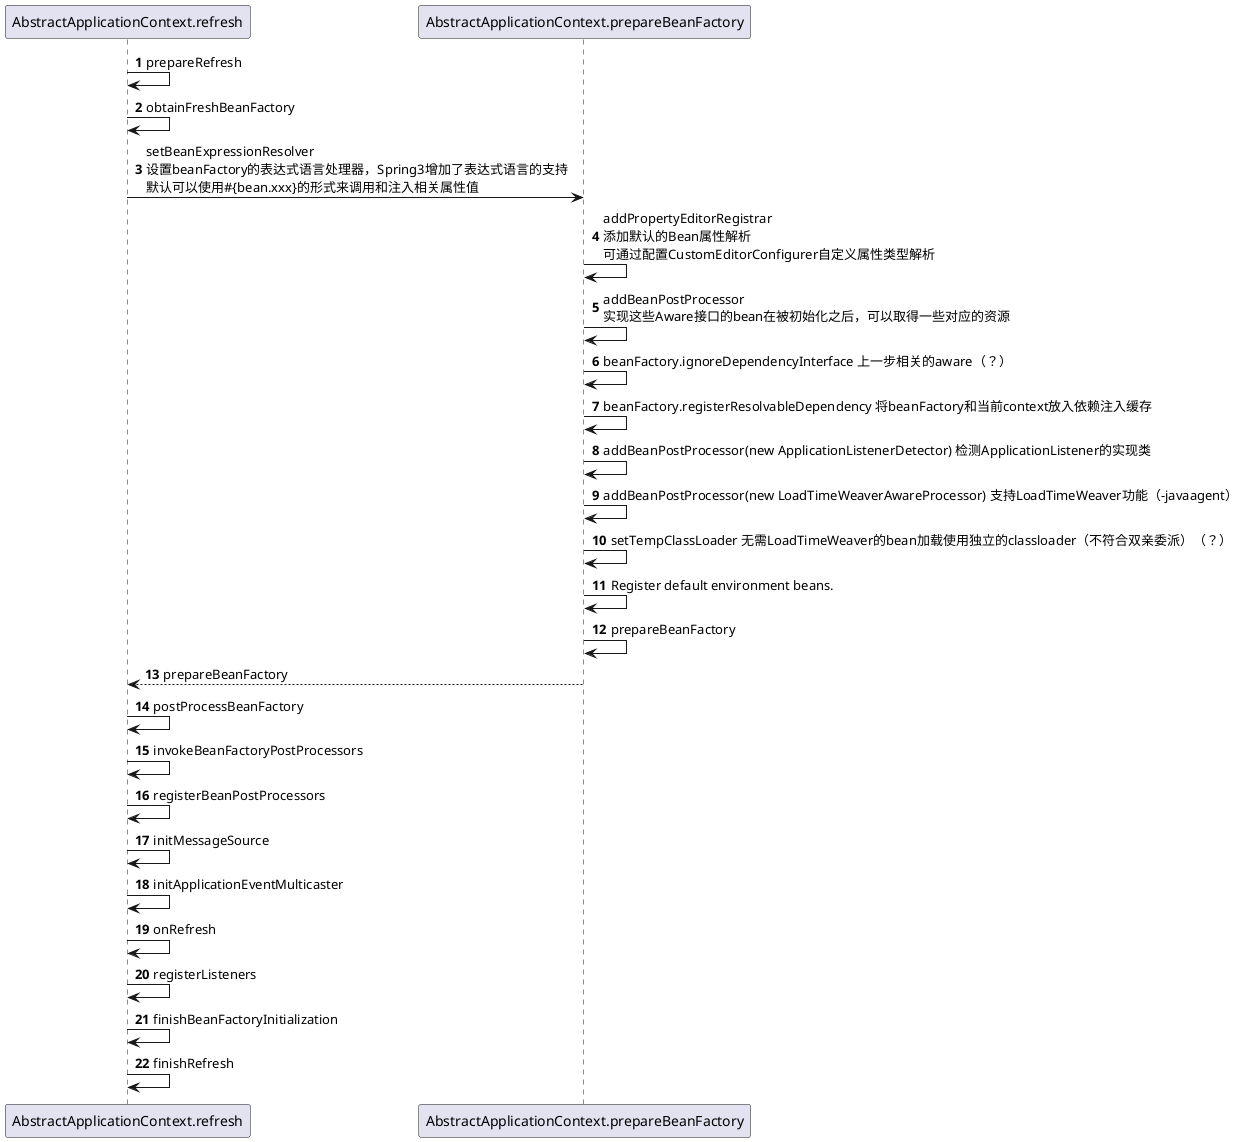 @startuml
'https://plantuml.com/sequence-diagram

autonumber

AbstractApplicationContext.refresh -> AbstractApplicationContext.refresh : prepareRefresh
AbstractApplicationContext.refresh -> AbstractApplicationContext.refresh : obtainFreshBeanFactory
AbstractApplicationContext.refresh -> AbstractApplicationContext.prepareBeanFactory : setBeanExpressionResolver\n设置beanFactory的表达式语言处理器，Spring3增加了表达式语言的支持\n默认可以使用#{bean.xxx}的形式来调用和注入相关属性值
AbstractApplicationContext.prepareBeanFactory -> AbstractApplicationContext.prepareBeanFactory : addPropertyEditorRegistrar\n添加默认的Bean属性解析\n可通过配置CustomEditorConfigurer自定义属性类型解析
AbstractApplicationContext.prepareBeanFactory -> AbstractApplicationContext.prepareBeanFactory : addBeanPostProcessor\n实现这些Aware接口的bean在被初始化之后，可以取得一些对应的资源
AbstractApplicationContext.prepareBeanFactory -> AbstractApplicationContext.prepareBeanFactory : beanFactory.ignoreDependencyInterface 上一步相关的aware（？）
AbstractApplicationContext.prepareBeanFactory -> AbstractApplicationContext.prepareBeanFactory : beanFactory.registerResolvableDependency 将beanFactory和当前context放入依赖注入缓存
AbstractApplicationContext.prepareBeanFactory -> AbstractApplicationContext.prepareBeanFactory : addBeanPostProcessor(new ApplicationListenerDetector) 检测ApplicationListener的实现类
AbstractApplicationContext.prepareBeanFactory -> AbstractApplicationContext.prepareBeanFactory : addBeanPostProcessor(new LoadTimeWeaverAwareProcessor) 支持LoadTimeWeaver功能（-javaagent）
AbstractApplicationContext.prepareBeanFactory -> AbstractApplicationContext.prepareBeanFactory : setTempClassLoader 无需LoadTimeWeaver的bean加载使用独立的classloader（不符合双亲委派）（？）
AbstractApplicationContext.prepareBeanFactory -> AbstractApplicationContext.prepareBeanFactory : Register default environment beans.
AbstractApplicationContext.prepareBeanFactory -> AbstractApplicationContext.prepareBeanFactory : prepareBeanFactory
AbstractApplicationContext.prepareBeanFactory --> AbstractApplicationContext.refresh : prepareBeanFactory
AbstractApplicationContext.refresh -> AbstractApplicationContext.refresh : postProcessBeanFactory
AbstractApplicationContext.refresh -> AbstractApplicationContext.refresh : invokeBeanFactoryPostProcessors
AbstractApplicationContext.refresh -> AbstractApplicationContext.refresh : registerBeanPostProcessors
AbstractApplicationContext.refresh -> AbstractApplicationContext.refresh : initMessageSource
AbstractApplicationContext.refresh -> AbstractApplicationContext.refresh : initApplicationEventMulticaster
AbstractApplicationContext.refresh -> AbstractApplicationContext.refresh : onRefresh
AbstractApplicationContext.refresh -> AbstractApplicationContext.refresh : registerListeners
AbstractApplicationContext.refresh -> AbstractApplicationContext.refresh : finishBeanFactoryInitialization
AbstractApplicationContext.refresh -> AbstractApplicationContext.refresh : finishRefresh

@enduml
